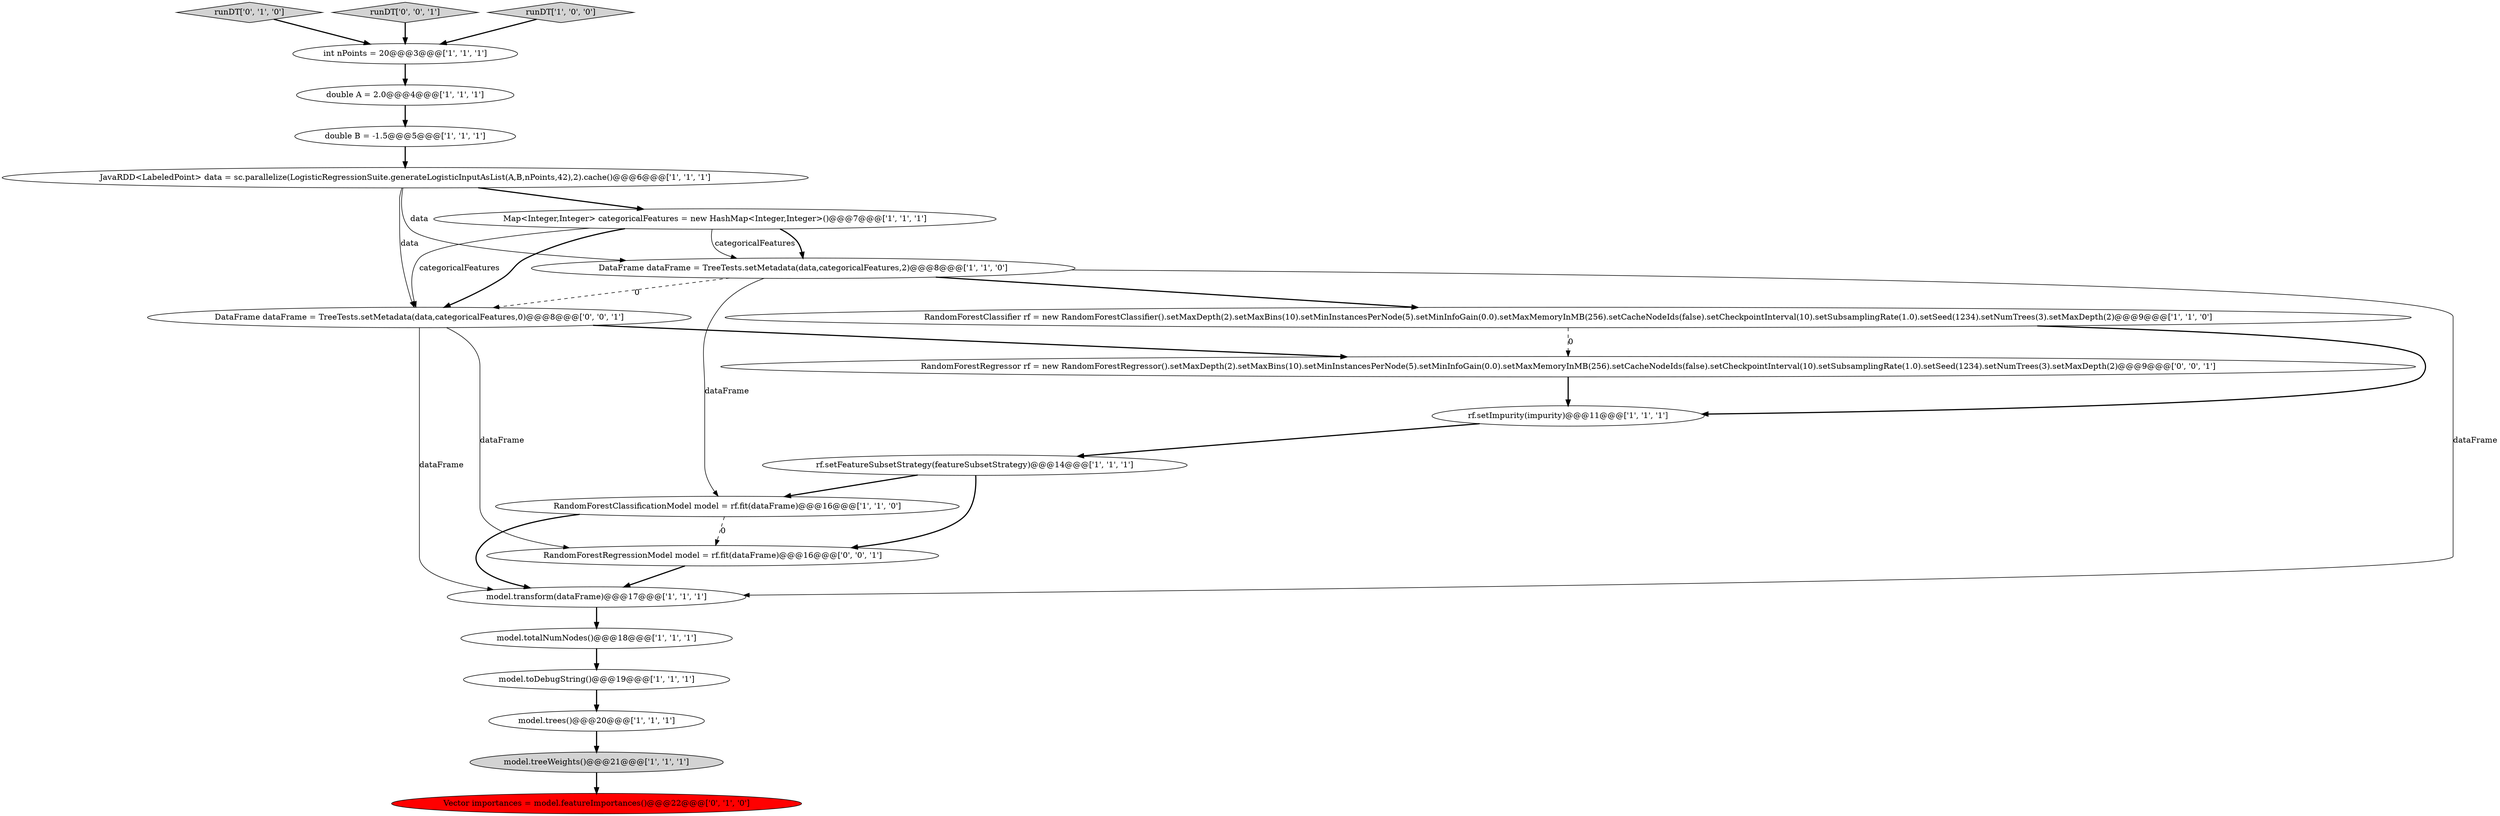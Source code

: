 digraph {
3 [style = filled, label = "Map<Integer,Integer> categoricalFeatures = new HashMap<Integer,Integer>()@@@7@@@['1', '1', '1']", fillcolor = white, shape = ellipse image = "AAA0AAABBB1BBB"];
6 [style = filled, label = "double A = 2.0@@@4@@@['1', '1', '1']", fillcolor = white, shape = ellipse image = "AAA0AAABBB1BBB"];
21 [style = filled, label = "RandomForestRegressionModel model = rf.fit(dataFrame)@@@16@@@['0', '0', '1']", fillcolor = white, shape = ellipse image = "AAA0AAABBB3BBB"];
4 [style = filled, label = "rf.setFeatureSubsetStrategy(featureSubsetStrategy)@@@14@@@['1', '1', '1']", fillcolor = white, shape = ellipse image = "AAA0AAABBB1BBB"];
12 [style = filled, label = "JavaRDD<LabeledPoint> data = sc.parallelize(LogisticRegressionSuite.generateLogisticInputAsList(A,B,nPoints,42),2).cache()@@@6@@@['1', '1', '1']", fillcolor = white, shape = ellipse image = "AAA0AAABBB1BBB"];
17 [style = filled, label = "runDT['0', '1', '0']", fillcolor = lightgray, shape = diamond image = "AAA0AAABBB2BBB"];
2 [style = filled, label = "int nPoints = 20@@@3@@@['1', '1', '1']", fillcolor = white, shape = ellipse image = "AAA0AAABBB1BBB"];
20 [style = filled, label = "runDT['0', '0', '1']", fillcolor = lightgray, shape = diamond image = "AAA0AAABBB3BBB"];
8 [style = filled, label = "runDT['1', '0', '0']", fillcolor = lightgray, shape = diamond image = "AAA0AAABBB1BBB"];
9 [style = filled, label = "double B = -1.5@@@5@@@['1', '1', '1']", fillcolor = white, shape = ellipse image = "AAA0AAABBB1BBB"];
16 [style = filled, label = "Vector importances = model.featureImportances()@@@22@@@['0', '1', '0']", fillcolor = red, shape = ellipse image = "AAA1AAABBB2BBB"];
10 [style = filled, label = "DataFrame dataFrame = TreeTests.setMetadata(data,categoricalFeatures,2)@@@8@@@['1', '1', '0']", fillcolor = white, shape = ellipse image = "AAA0AAABBB1BBB"];
14 [style = filled, label = "rf.setImpurity(impurity)@@@11@@@['1', '1', '1']", fillcolor = white, shape = ellipse image = "AAA0AAABBB1BBB"];
1 [style = filled, label = "model.toDebugString()@@@19@@@['1', '1', '1']", fillcolor = white, shape = ellipse image = "AAA0AAABBB1BBB"];
15 [style = filled, label = "RandomForestClassificationModel model = rf.fit(dataFrame)@@@16@@@['1', '1', '0']", fillcolor = white, shape = ellipse image = "AAA0AAABBB1BBB"];
11 [style = filled, label = "model.transform(dataFrame)@@@17@@@['1', '1', '1']", fillcolor = white, shape = ellipse image = "AAA0AAABBB1BBB"];
19 [style = filled, label = "DataFrame dataFrame = TreeTests.setMetadata(data,categoricalFeatures,0)@@@8@@@['0', '0', '1']", fillcolor = white, shape = ellipse image = "AAA0AAABBB3BBB"];
5 [style = filled, label = "model.totalNumNodes()@@@18@@@['1', '1', '1']", fillcolor = white, shape = ellipse image = "AAA0AAABBB1BBB"];
13 [style = filled, label = "model.trees()@@@20@@@['1', '1', '1']", fillcolor = white, shape = ellipse image = "AAA0AAABBB1BBB"];
0 [style = filled, label = "model.treeWeights()@@@21@@@['1', '1', '1']", fillcolor = lightgray, shape = ellipse image = "AAA0AAABBB1BBB"];
18 [style = filled, label = "RandomForestRegressor rf = new RandomForestRegressor().setMaxDepth(2).setMaxBins(10).setMinInstancesPerNode(5).setMinInfoGain(0.0).setMaxMemoryInMB(256).setCacheNodeIds(false).setCheckpointInterval(10).setSubsamplingRate(1.0).setSeed(1234).setNumTrees(3).setMaxDepth(2)@@@9@@@['0', '0', '1']", fillcolor = white, shape = ellipse image = "AAA0AAABBB3BBB"];
7 [style = filled, label = "RandomForestClassifier rf = new RandomForestClassifier().setMaxDepth(2).setMaxBins(10).setMinInstancesPerNode(5).setMinInfoGain(0.0).setMaxMemoryInMB(256).setCacheNodeIds(false).setCheckpointInterval(10).setSubsamplingRate(1.0).setSeed(1234).setNumTrees(3).setMaxDepth(2)@@@9@@@['1', '1', '0']", fillcolor = white, shape = ellipse image = "AAA0AAABBB1BBB"];
0->16 [style = bold, label=""];
12->10 [style = solid, label="data"];
19->18 [style = bold, label=""];
3->10 [style = solid, label="categoricalFeatures"];
7->18 [style = dashed, label="0"];
2->6 [style = bold, label=""];
10->19 [style = dashed, label="0"];
4->15 [style = bold, label=""];
4->21 [style = bold, label=""];
15->21 [style = dashed, label="0"];
10->7 [style = bold, label=""];
1->13 [style = bold, label=""];
10->11 [style = solid, label="dataFrame"];
12->19 [style = solid, label="data"];
7->14 [style = bold, label=""];
20->2 [style = bold, label=""];
19->21 [style = solid, label="dataFrame"];
3->10 [style = bold, label=""];
5->1 [style = bold, label=""];
11->5 [style = bold, label=""];
15->11 [style = bold, label=""];
17->2 [style = bold, label=""];
8->2 [style = bold, label=""];
3->19 [style = bold, label=""];
21->11 [style = bold, label=""];
10->15 [style = solid, label="dataFrame"];
19->11 [style = solid, label="dataFrame"];
12->3 [style = bold, label=""];
9->12 [style = bold, label=""];
3->19 [style = solid, label="categoricalFeatures"];
6->9 [style = bold, label=""];
18->14 [style = bold, label=""];
13->0 [style = bold, label=""];
14->4 [style = bold, label=""];
}
